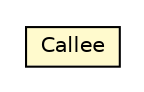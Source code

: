 #!/usr/local/bin/dot
#
# Class diagram 
# Generated by UMLGraph version R5_6-24-gf6e263 (http://www.umlgraph.org/)
#

digraph G {
	edge [fontname="Helvetica",fontsize=10,labelfontname="Helvetica",labelfontsize=10];
	node [fontname="Helvetica",fontsize=10,shape=plaintext];
	nodesep=0.25;
	ranksep=0.5;
	// org.universAAL.ri.rest.manager.resources.Callee
	c12321 [label=<<table title="org.universAAL.ri.rest.manager.resources.Callee" border="0" cellborder="1" cellspacing="0" cellpadding="2" port="p" bgcolor="lemonChiffon" href="./Callee.html">
		<tr><td><table border="0" cellspacing="0" cellpadding="1">
<tr><td align="center" balign="center"> Callee </td></tr>
		</table></td></tr>
		</table>>, URL="./Callee.html", fontname="Helvetica", fontcolor="black", fontsize=10.0];
}

